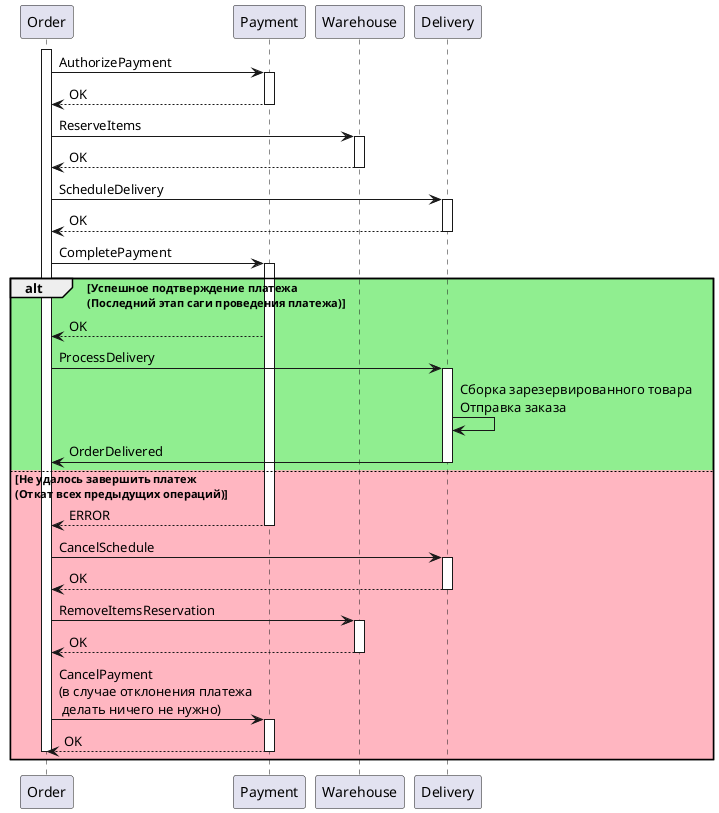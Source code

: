 @startuml

activate Order

Order -> Payment: AuthorizePayment
activate Payment

Order <-- Payment: OK
deactivate Payment

Order -> Warehouse: ReserveItems
activate Warehouse

Order <-- Warehouse: OK
deactivate Warehouse

Order -> Delivery: ScheduleDelivery
activate Delivery

Order <-- Delivery: OK
deactivate Delivery

Order -> Payment: CompletePayment
activate Payment

alt #lightgreen Успешное подтверждение платежа\n(Последний этап саги проведения платежа)

Order <-- Payment: OK

Order -> Delivery: ProcessDelivery
activate Delivery

Delivery -> Delivery: Сборка зарезервированного товара\nОтправка заказа

Delivery -> Order: OrderDelivered
deactivate Delivery

else #lightpink Не удалось завершить платеж\n(Откат всех предыдущих операций)

Order <-- Payment: ERROR
deactivate Payment

Order -> Delivery: CancelSchedule
activate Delivery

Order <-- Delivery: OK
deactivate Delivery

Order -> Warehouse: RemoveItemsReservation
activate Warehouse

Order <-- Warehouse: OK
deactivate Warehouse

Order -> Payment: CancelPayment\n(в случае отклонения платежа\n делать ничего не нужно)
activate Payment

Order <-- Payment: OK
deactivate Payment
deactivate Order

end

@enduml